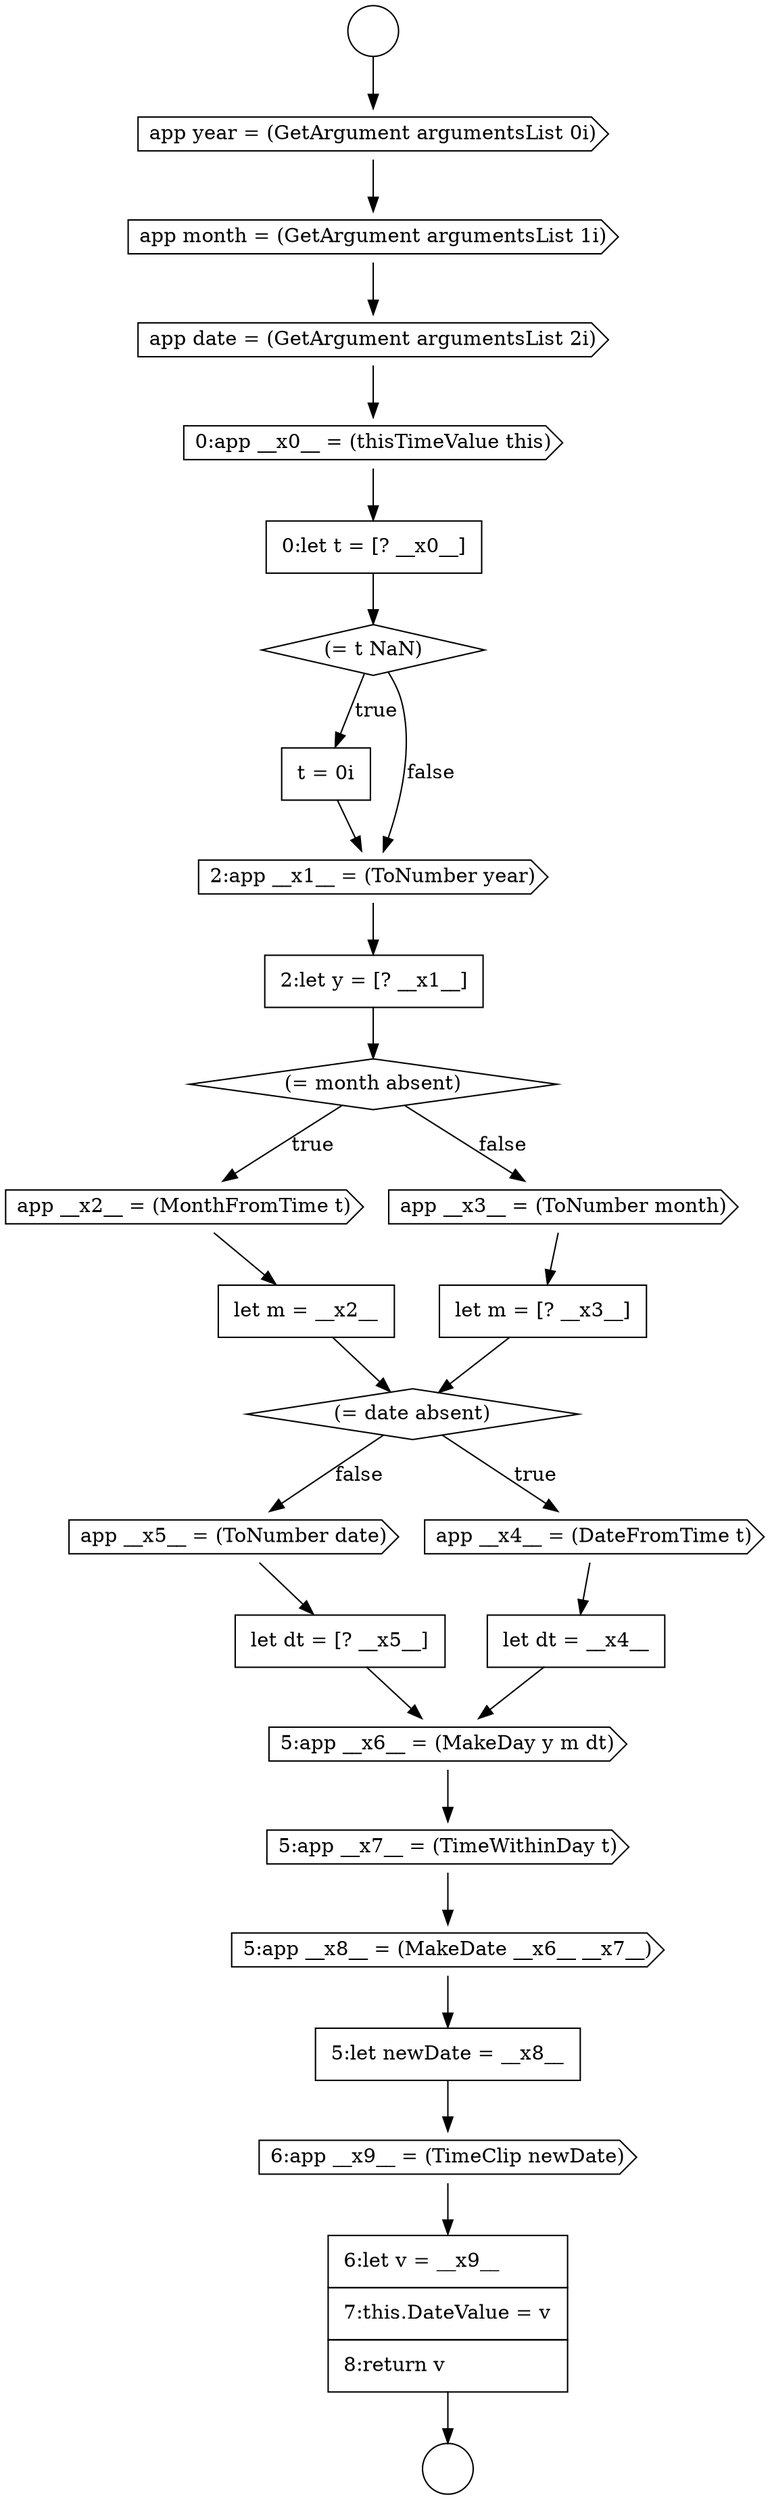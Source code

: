 digraph {
  node12634 [shape=cds, label=<<font color="black">5:app __x6__ = (MakeDay y m dt)</font>> color="black" fillcolor="white" style=filled]
  node12617 [shape=cds, label=<<font color="black">app date = (GetArgument argumentsList 2i)</font>> color="black" fillcolor="white" style=filled]
  node12621 [shape=none, margin=0, label=<<font color="black">
    <table border="0" cellborder="1" cellspacing="0" cellpadding="10">
      <tr><td align="left">t = 0i</td></tr>
    </table>
  </font>> color="black" fillcolor="white" style=filled]
  node12625 [shape=cds, label=<<font color="black">app __x2__ = (MonthFromTime t)</font>> color="black" fillcolor="white" style=filled]
  node12638 [shape=cds, label=<<font color="black">6:app __x9__ = (TimeClip newDate)</font>> color="black" fillcolor="white" style=filled]
  node12623 [shape=none, margin=0, label=<<font color="black">
    <table border="0" cellborder="1" cellspacing="0" cellpadding="10">
      <tr><td align="left">2:let y = [? __x1__]</td></tr>
    </table>
  </font>> color="black" fillcolor="white" style=filled]
  node12618 [shape=cds, label=<<font color="black">0:app __x0__ = (thisTimeValue this)</font>> color="black" fillcolor="white" style=filled]
  node12632 [shape=cds, label=<<font color="black">app __x5__ = (ToNumber date)</font>> color="black" fillcolor="white" style=filled]
  node12628 [shape=none, margin=0, label=<<font color="black">
    <table border="0" cellborder="1" cellspacing="0" cellpadding="10">
      <tr><td align="left">let m = [? __x3__]</td></tr>
    </table>
  </font>> color="black" fillcolor="white" style=filled]
  node12636 [shape=cds, label=<<font color="black">5:app __x8__ = (MakeDate __x6__ __x7__)</font>> color="black" fillcolor="white" style=filled]
  node12624 [shape=diamond, label=<<font color="black">(= month absent)</font>> color="black" fillcolor="white" style=filled]
  node12619 [shape=none, margin=0, label=<<font color="black">
    <table border="0" cellborder="1" cellspacing="0" cellpadding="10">
      <tr><td align="left">0:let t = [? __x0__]</td></tr>
    </table>
  </font>> color="black" fillcolor="white" style=filled]
  node12631 [shape=none, margin=0, label=<<font color="black">
    <table border="0" cellborder="1" cellspacing="0" cellpadding="10">
      <tr><td align="left">let dt = __x4__</td></tr>
    </table>
  </font>> color="black" fillcolor="white" style=filled]
  node12630 [shape=cds, label=<<font color="black">app __x4__ = (DateFromTime t)</font>> color="black" fillcolor="white" style=filled]
  node12633 [shape=none, margin=0, label=<<font color="black">
    <table border="0" cellborder="1" cellspacing="0" cellpadding="10">
      <tr><td align="left">let dt = [? __x5__]</td></tr>
    </table>
  </font>> color="black" fillcolor="white" style=filled]
  node12620 [shape=diamond, label=<<font color="black">(= t NaN)</font>> color="black" fillcolor="white" style=filled]
  node12615 [shape=cds, label=<<font color="black">app year = (GetArgument argumentsList 0i)</font>> color="black" fillcolor="white" style=filled]
  node12626 [shape=none, margin=0, label=<<font color="black">
    <table border="0" cellborder="1" cellspacing="0" cellpadding="10">
      <tr><td align="left">let m = __x2__</td></tr>
    </table>
  </font>> color="black" fillcolor="white" style=filled]
  node12637 [shape=none, margin=0, label=<<font color="black">
    <table border="0" cellborder="1" cellspacing="0" cellpadding="10">
      <tr><td align="left">5:let newDate = __x8__</td></tr>
    </table>
  </font>> color="black" fillcolor="white" style=filled]
  node12629 [shape=diamond, label=<<font color="black">(= date absent)</font>> color="black" fillcolor="white" style=filled]
  node12614 [shape=circle label=" " color="black" fillcolor="white" style=filled]
  node12613 [shape=circle label=" " color="black" fillcolor="white" style=filled]
  node12635 [shape=cds, label=<<font color="black">5:app __x7__ = (TimeWithinDay t)</font>> color="black" fillcolor="white" style=filled]
  node12639 [shape=none, margin=0, label=<<font color="black">
    <table border="0" cellborder="1" cellspacing="0" cellpadding="10">
      <tr><td align="left">6:let v = __x9__</td></tr>
      <tr><td align="left">7:this.DateValue = v</td></tr>
      <tr><td align="left">8:return v</td></tr>
    </table>
  </font>> color="black" fillcolor="white" style=filled]
  node12622 [shape=cds, label=<<font color="black">2:app __x1__ = (ToNumber year)</font>> color="black" fillcolor="white" style=filled]
  node12627 [shape=cds, label=<<font color="black">app __x3__ = (ToNumber month)</font>> color="black" fillcolor="white" style=filled]
  node12616 [shape=cds, label=<<font color="black">app month = (GetArgument argumentsList 1i)</font>> color="black" fillcolor="white" style=filled]
  node12622 -> node12623 [ color="black"]
  node12628 -> node12629 [ color="black"]
  node12624 -> node12625 [label=<<font color="black">true</font>> color="black"]
  node12624 -> node12627 [label=<<font color="black">false</font>> color="black"]
  node12635 -> node12636 [ color="black"]
  node12631 -> node12634 [ color="black"]
  node12629 -> node12630 [label=<<font color="black">true</font>> color="black"]
  node12629 -> node12632 [label=<<font color="black">false</font>> color="black"]
  node12623 -> node12624 [ color="black"]
  node12627 -> node12628 [ color="black"]
  node12621 -> node12622 [ color="black"]
  node12626 -> node12629 [ color="black"]
  node12638 -> node12639 [ color="black"]
  node12632 -> node12633 [ color="black"]
  node12620 -> node12621 [label=<<font color="black">true</font>> color="black"]
  node12620 -> node12622 [label=<<font color="black">false</font>> color="black"]
  node12618 -> node12619 [ color="black"]
  node12636 -> node12637 [ color="black"]
  node12619 -> node12620 [ color="black"]
  node12630 -> node12631 [ color="black"]
  node12639 -> node12614 [ color="black"]
  node12615 -> node12616 [ color="black"]
  node12633 -> node12634 [ color="black"]
  node12634 -> node12635 [ color="black"]
  node12613 -> node12615 [ color="black"]
  node12637 -> node12638 [ color="black"]
  node12616 -> node12617 [ color="black"]
  node12625 -> node12626 [ color="black"]
  node12617 -> node12618 [ color="black"]
}
